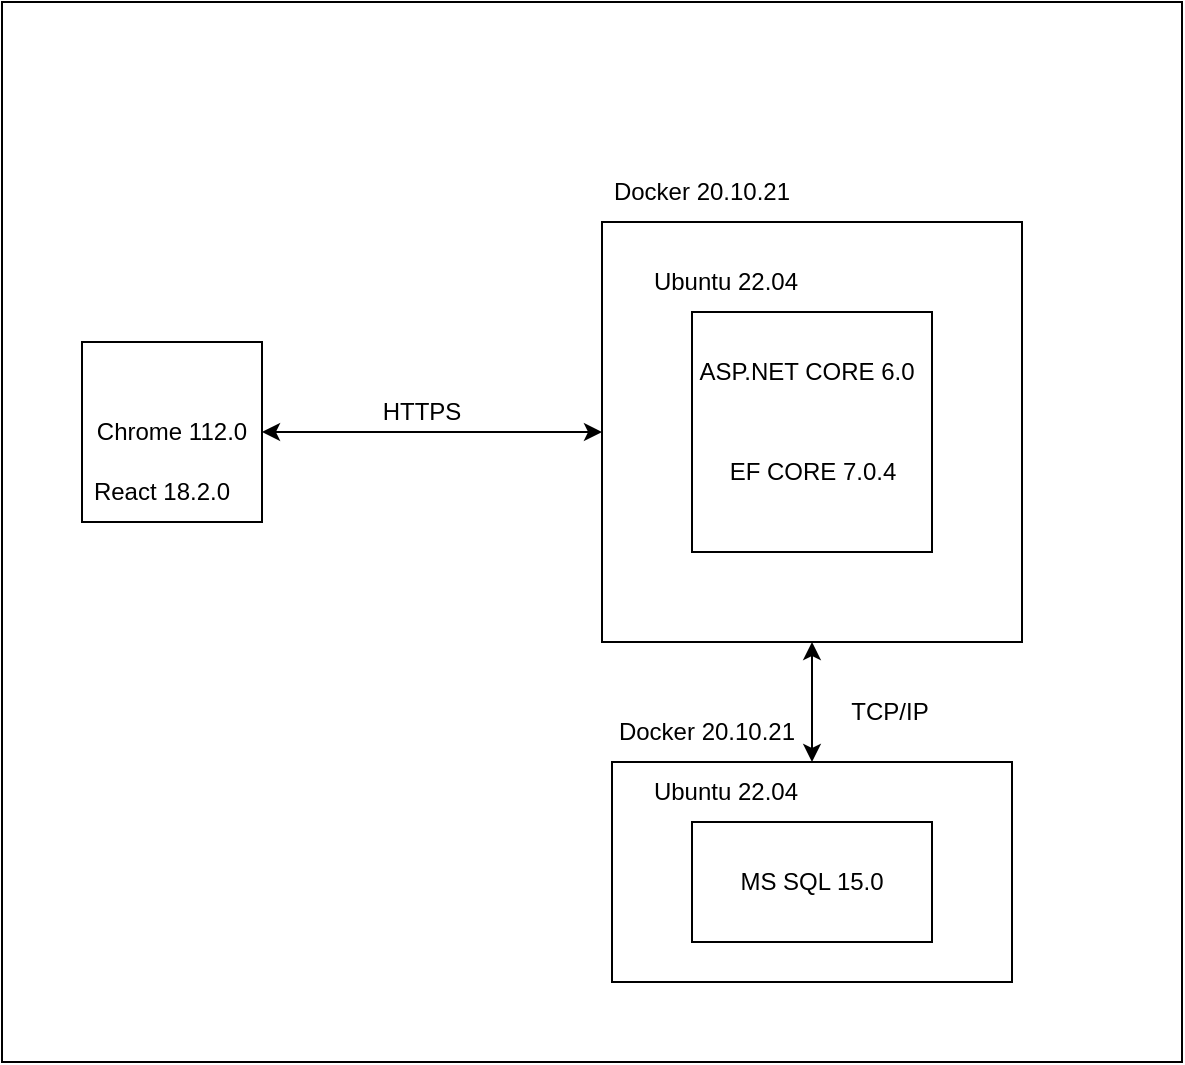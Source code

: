 <mxfile version="21.2.1" type="device">
  <diagram name="Страница 1" id="o59WYiCh2U5pCbCT0A5d">
    <mxGraphModel dx="1434" dy="764" grid="1" gridSize="10" guides="1" tooltips="1" connect="1" arrows="1" fold="1" page="1" pageScale="1" pageWidth="827" pageHeight="1169" math="0" shadow="0">
      <root>
        <mxCell id="0" />
        <mxCell id="1" parent="0" />
        <mxCell id="9_xgXR8UPco3un8wZ4w--1" value="" style="rounded=0;whiteSpace=wrap;html=1;" parent="1" vertex="1">
          <mxGeometry y="150" width="590" height="530" as="geometry" />
        </mxCell>
        <mxCell id="wEI1aN_TTay7DteAEaZw-2" value="Chrome 112.0" style="whiteSpace=wrap;html=1;aspect=fixed;" parent="1" vertex="1">
          <mxGeometry x="40" y="320" width="90" height="90" as="geometry" />
        </mxCell>
        <mxCell id="wEI1aN_TTay7DteAEaZw-3" value="" style="whiteSpace=wrap;html=1;aspect=fixed;" parent="1" vertex="1">
          <mxGeometry x="300" y="260" width="210" height="210" as="geometry" />
        </mxCell>
        <mxCell id="wEI1aN_TTay7DteAEaZw-4" value="Docker 20.10.21" style="text;html=1;strokeColor=none;fillColor=none;align=center;verticalAlign=middle;whiteSpace=wrap;rounded=0;" parent="1" vertex="1">
          <mxGeometry x="300" y="230" width="100" height="30" as="geometry" />
        </mxCell>
        <mxCell id="wEI1aN_TTay7DteAEaZw-5" value="" style="whiteSpace=wrap;html=1;aspect=fixed;" parent="1" vertex="1">
          <mxGeometry x="345" y="305" width="120" height="120" as="geometry" />
        </mxCell>
        <mxCell id="wEI1aN_TTay7DteAEaZw-6" value="ASP.NET CORE 6.0" style="text;html=1;strokeColor=none;fillColor=none;align=center;verticalAlign=middle;whiteSpace=wrap;rounded=0;" parent="1" vertex="1">
          <mxGeometry x="345" y="320" width="115" height="30" as="geometry" />
        </mxCell>
        <mxCell id="wEI1aN_TTay7DteAEaZw-7" value="EF CORE 7.0.4" style="text;html=1;strokeColor=none;fillColor=none;align=center;verticalAlign=middle;whiteSpace=wrap;rounded=0;" parent="1" vertex="1">
          <mxGeometry x="357.5" y="370" width="95" height="30" as="geometry" />
        </mxCell>
        <mxCell id="wEI1aN_TTay7DteAEaZw-9" value="" style="rounded=0;whiteSpace=wrap;html=1;" parent="1" vertex="1">
          <mxGeometry x="305" y="530" width="200" height="110" as="geometry" />
        </mxCell>
        <mxCell id="wEI1aN_TTay7DteAEaZw-10" value="MS SQL 15.0" style="rounded=0;whiteSpace=wrap;html=1;" parent="1" vertex="1">
          <mxGeometry x="345" y="560" width="120" height="60" as="geometry" />
        </mxCell>
        <mxCell id="wEI1aN_TTay7DteAEaZw-11" value="" style="endArrow=classic;startArrow=classic;html=1;rounded=0;exitX=1;exitY=0.5;exitDx=0;exitDy=0;entryX=0;entryY=0.5;entryDx=0;entryDy=0;" parent="1" source="wEI1aN_TTay7DteAEaZw-2" target="wEI1aN_TTay7DteAEaZw-3" edge="1">
          <mxGeometry width="50" height="50" relative="1" as="geometry">
            <mxPoint x="610" y="530" as="sourcePoint" />
            <mxPoint x="660" y="480" as="targetPoint" />
          </mxGeometry>
        </mxCell>
        <mxCell id="wEI1aN_TTay7DteAEaZw-13" value="HTTPS" style="text;html=1;strokeColor=none;fillColor=none;align=center;verticalAlign=middle;whiteSpace=wrap;rounded=0;" parent="1" vertex="1">
          <mxGeometry x="180" y="340" width="60" height="30" as="geometry" />
        </mxCell>
        <mxCell id="wEI1aN_TTay7DteAEaZw-15" value="" style="endArrow=classic;startArrow=classic;html=1;rounded=0;entryX=0.5;entryY=1;entryDx=0;entryDy=0;exitX=0.5;exitY=0;exitDx=0;exitDy=0;" parent="1" source="wEI1aN_TTay7DteAEaZw-9" target="wEI1aN_TTay7DteAEaZw-3" edge="1">
          <mxGeometry width="50" height="50" relative="1" as="geometry">
            <mxPoint x="402.5" y="530" as="sourcePoint" />
            <mxPoint x="452.5" y="480" as="targetPoint" />
          </mxGeometry>
        </mxCell>
        <mxCell id="wEI1aN_TTay7DteAEaZw-16" value="TCP/IP" style="text;html=1;strokeColor=none;fillColor=none;align=center;verticalAlign=middle;whiteSpace=wrap;rounded=0;" parent="1" vertex="1">
          <mxGeometry x="414" y="490" width="60" height="30" as="geometry" />
        </mxCell>
        <mxCell id="wsOO3R_EGbv6MsD4gBYf-1" value="Docker 20.10.21" style="text;html=1;strokeColor=none;fillColor=none;align=center;verticalAlign=middle;whiteSpace=wrap;rounded=0;" parent="1" vertex="1">
          <mxGeometry x="305" y="500" width="95" height="30" as="geometry" />
        </mxCell>
        <mxCell id="wsOO3R_EGbv6MsD4gBYf-2" value="Ubuntu 22.04" style="text;html=1;strokeColor=none;fillColor=none;align=center;verticalAlign=middle;whiteSpace=wrap;rounded=0;" parent="1" vertex="1">
          <mxGeometry x="322.5" y="530" width="77.5" height="30" as="geometry" />
        </mxCell>
        <mxCell id="uBpKmy6PVB5f_m9lZ9Fb-1" value="React 18.2.0" style="text;html=1;strokeColor=none;fillColor=none;align=center;verticalAlign=middle;whiteSpace=wrap;rounded=0;" vertex="1" parent="1">
          <mxGeometry x="40" y="380" width="80" height="30" as="geometry" />
        </mxCell>
        <mxCell id="uBpKmy6PVB5f_m9lZ9Fb-2" value="Ubuntu 22.04" style="text;html=1;strokeColor=none;fillColor=none;align=center;verticalAlign=middle;whiteSpace=wrap;rounded=0;" vertex="1" parent="1">
          <mxGeometry x="322.5" y="275" width="77.5" height="30" as="geometry" />
        </mxCell>
      </root>
    </mxGraphModel>
  </diagram>
</mxfile>
